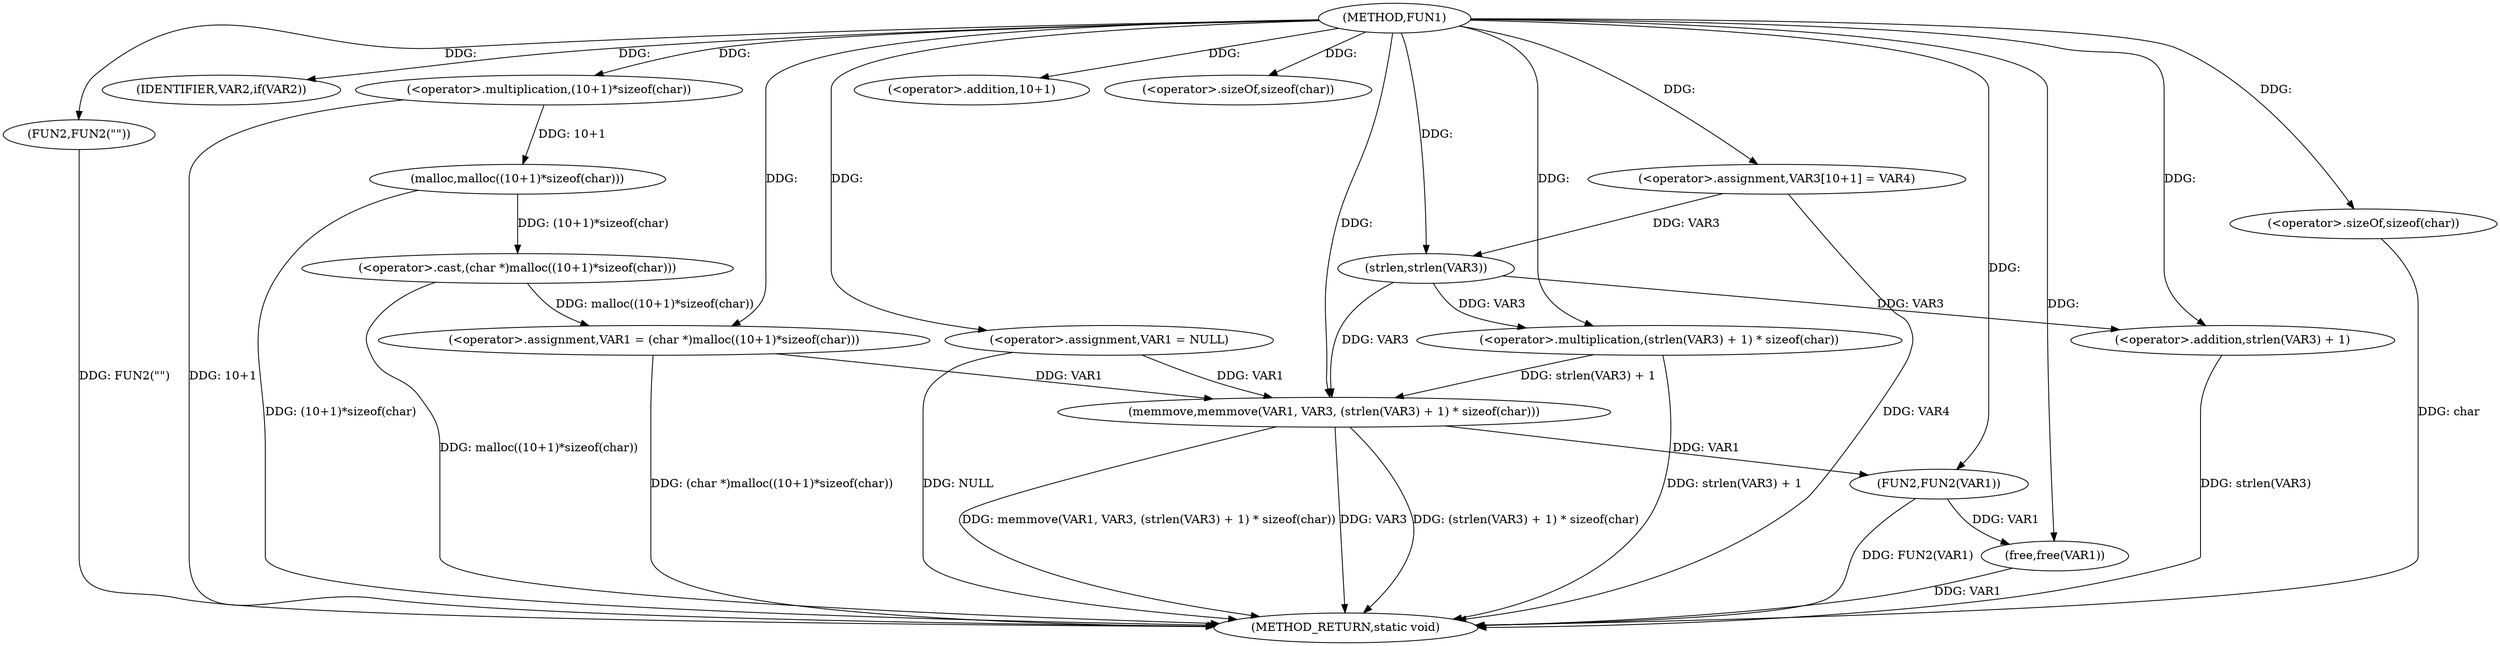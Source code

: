 digraph FUN1 {  
"1000100" [label = "(METHOD,FUN1)" ]
"1000143" [label = "(METHOD_RETURN,static void)" ]
"1000103" [label = "(<operator>.assignment,VAR1 = NULL)" ]
"1000107" [label = "(IDENTIFIER,VAR2,if(VAR2))" ]
"1000109" [label = "(FUN2,FUN2(\"\"))" ]
"1000113" [label = "(<operator>.assignment,VAR1 = (char *)malloc((10+1)*sizeof(char)))" ]
"1000115" [label = "(<operator>.cast,(char *)malloc((10+1)*sizeof(char)))" ]
"1000117" [label = "(malloc,malloc((10+1)*sizeof(char)))" ]
"1000118" [label = "(<operator>.multiplication,(10+1)*sizeof(char))" ]
"1000119" [label = "(<operator>.addition,10+1)" ]
"1000122" [label = "(<operator>.sizeOf,sizeof(char))" ]
"1000126" [label = "(<operator>.assignment,VAR3[10+1] = VAR4)" ]
"1000129" [label = "(memmove,memmove(VAR1, VAR3, (strlen(VAR3) + 1) * sizeof(char)))" ]
"1000132" [label = "(<operator>.multiplication,(strlen(VAR3) + 1) * sizeof(char))" ]
"1000133" [label = "(<operator>.addition,strlen(VAR3) + 1)" ]
"1000134" [label = "(strlen,strlen(VAR3))" ]
"1000137" [label = "(<operator>.sizeOf,sizeof(char))" ]
"1000139" [label = "(FUN2,FUN2(VAR1))" ]
"1000141" [label = "(free,free(VAR1))" ]
  "1000115" -> "1000143"  [ label = "DDG: malloc((10+1)*sizeof(char))"] 
  "1000141" -> "1000143"  [ label = "DDG: VAR1"] 
  "1000103" -> "1000143"  [ label = "DDG: NULL"] 
  "1000113" -> "1000143"  [ label = "DDG: (char *)malloc((10+1)*sizeof(char))"] 
  "1000117" -> "1000143"  [ label = "DDG: (10+1)*sizeof(char)"] 
  "1000132" -> "1000143"  [ label = "DDG: strlen(VAR3) + 1"] 
  "1000118" -> "1000143"  [ label = "DDG: 10+1"] 
  "1000129" -> "1000143"  [ label = "DDG: VAR3"] 
  "1000129" -> "1000143"  [ label = "DDG: (strlen(VAR3) + 1) * sizeof(char)"] 
  "1000139" -> "1000143"  [ label = "DDG: FUN2(VAR1)"] 
  "1000129" -> "1000143"  [ label = "DDG: memmove(VAR1, VAR3, (strlen(VAR3) + 1) * sizeof(char))"] 
  "1000133" -> "1000143"  [ label = "DDG: strlen(VAR3)"] 
  "1000126" -> "1000143"  [ label = "DDG: VAR4"] 
  "1000137" -> "1000143"  [ label = "DDG: char"] 
  "1000109" -> "1000143"  [ label = "DDG: FUN2(\"\")"] 
  "1000100" -> "1000103"  [ label = "DDG: "] 
  "1000100" -> "1000107"  [ label = "DDG: "] 
  "1000100" -> "1000109"  [ label = "DDG: "] 
  "1000115" -> "1000113"  [ label = "DDG: malloc((10+1)*sizeof(char))"] 
  "1000100" -> "1000113"  [ label = "DDG: "] 
  "1000117" -> "1000115"  [ label = "DDG: (10+1)*sizeof(char)"] 
  "1000118" -> "1000117"  [ label = "DDG: 10+1"] 
  "1000100" -> "1000118"  [ label = "DDG: "] 
  "1000100" -> "1000119"  [ label = "DDG: "] 
  "1000100" -> "1000122"  [ label = "DDG: "] 
  "1000100" -> "1000126"  [ label = "DDG: "] 
  "1000103" -> "1000129"  [ label = "DDG: VAR1"] 
  "1000113" -> "1000129"  [ label = "DDG: VAR1"] 
  "1000100" -> "1000129"  [ label = "DDG: "] 
  "1000134" -> "1000129"  [ label = "DDG: VAR3"] 
  "1000132" -> "1000129"  [ label = "DDG: strlen(VAR3) + 1"] 
  "1000134" -> "1000132"  [ label = "DDG: VAR3"] 
  "1000100" -> "1000132"  [ label = "DDG: "] 
  "1000134" -> "1000133"  [ label = "DDG: VAR3"] 
  "1000126" -> "1000134"  [ label = "DDG: VAR3"] 
  "1000100" -> "1000134"  [ label = "DDG: "] 
  "1000100" -> "1000133"  [ label = "DDG: "] 
  "1000100" -> "1000137"  [ label = "DDG: "] 
  "1000129" -> "1000139"  [ label = "DDG: VAR1"] 
  "1000100" -> "1000139"  [ label = "DDG: "] 
  "1000139" -> "1000141"  [ label = "DDG: VAR1"] 
  "1000100" -> "1000141"  [ label = "DDG: "] 
}
